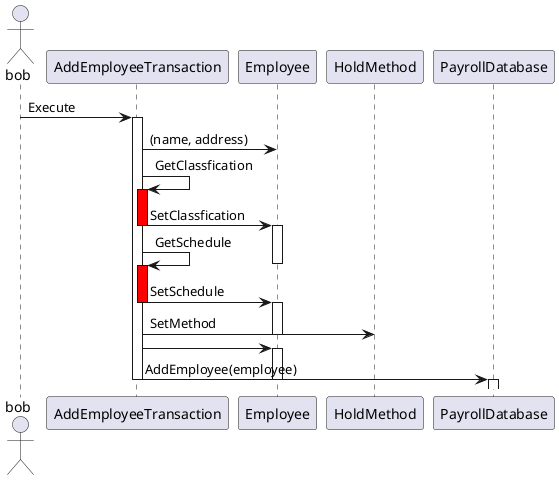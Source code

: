 

@startuml

actor bob
participant AddEmployeeTransaction as AET
participant Employee as EM
participant HoldMethod as HM
participant PayrollDatabase as PD

bob -> AET :Execute
activate AET

AET -> EM : (name, address)

AET -> AET : GetClassfication
activate AET #red

AET -> EM : SetClassfication
deactivate AET
activate EM


AET -> AET : GetSchedule
deactivate EM
activate AET #red


AET -> EM : SetSchedule
deactivate AET
activate EM

AET -> HM : SetMethod
deactivate EM

AET -> EM
activate EM

AET -> PD : AddEmployee(employee)
deactivate EM
activate PD
deactivate AET  





@enduml